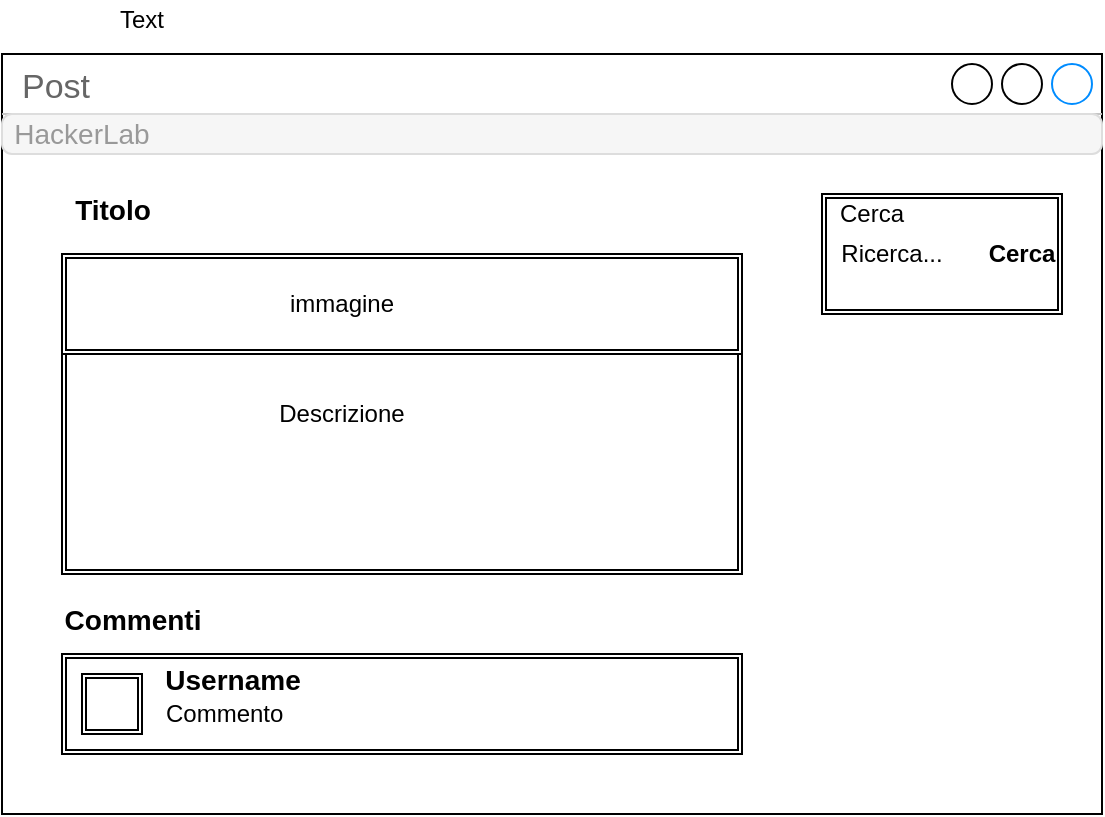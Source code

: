<mxfile pages="1" version="11.2.5" type="device"><diagram id="UxHOhQYTyZqDitjEuLzN" name="Page-1"><mxGraphModel dx="1186" dy="1762" grid="1" gridSize="10" guides="1" tooltips="1" connect="1" arrows="1" fold="1" page="1" pageScale="1" pageWidth="827" pageHeight="1169" math="0" shadow="0"><root><mxCell id="0"/><mxCell id="1" parent="0"/><mxCell id="XGBsx3E0oA_hVAK7ntJ1-1" value="Post" style="strokeWidth=1;shadow=0;dashed=0;align=center;html=1;shape=mxgraph.mockup.containers.window;align=left;verticalAlign=top;spacingLeft=8;strokeColor2=#008cff;strokeColor3=#c4c4c4;fontColor=#666666;fillColor=#ffffff;mainText=;fontSize=17;labelBackgroundColor=none;" vertex="1" parent="1"><mxGeometry width="550" height="380" as="geometry"/></mxCell><mxCell id="XGBsx3E0oA_hVAK7ntJ1-4" value="" style="html=1;shadow=0;dashed=0;shape=mxgraph.bootstrap.rrect;rSize=5;fillColor=#f6f6f6;strokeColor=#dddddd;" vertex="1" parent="1"><mxGeometry y="30" width="550" height="20" as="geometry"/></mxCell><mxCell id="XGBsx3E0oA_hVAK7ntJ1-5" value="HackerLab" style="html=1;shadow=0;dashed=0;shape=mxgraph.bootstrap.anchor;fontColor=#999999;fontSize=14;whiteSpace=wrap;resizeHeight=1;" vertex="1" parent="XGBsx3E0oA_hVAK7ntJ1-4"><mxGeometry width="80" height="20" relative="1" as="geometry"/></mxCell><mxCell id="XGBsx3E0oA_hVAK7ntJ1-6" value="" style="html=1;shadow=0;dashed=0;shape=mxgraph.bootstrap.anchor;fontColor=#999999;align=right;spacingRight=20;whiteSpace=wrap;resizeHeight=1;" vertex="1" parent="XGBsx3E0oA_hVAK7ntJ1-4"><mxGeometry x="1" width="160" height="20" relative="1" as="geometry"><mxPoint x="-160" as="offset"/></mxGeometry></mxCell><mxCell id="XGBsx3E0oA_hVAK7ntJ1-13" value="" style="shape=ext;double=1;rounded=0;whiteSpace=wrap;html=1;" vertex="1" parent="1"><mxGeometry x="30" y="100" width="340" height="160" as="geometry"/></mxCell><mxCell id="XGBsx3E0oA_hVAK7ntJ1-10" value="" style="shape=ext;double=1;rounded=0;whiteSpace=wrap;html=1;" vertex="1" parent="1"><mxGeometry x="30" y="100" width="340" height="50" as="geometry"/></mxCell><mxCell id="XGBsx3E0oA_hVAK7ntJ1-11" value="&lt;font style=&quot;font-size: 14px&quot;&gt;Titolo&lt;/font&gt;" style="text;strokeColor=none;fillColor=none;html=1;fontSize=24;fontStyle=1;verticalAlign=middle;align=center;" vertex="1" parent="1"><mxGeometry x="30" y="65" width="50" height="20" as="geometry"/></mxCell><mxCell id="XGBsx3E0oA_hVAK7ntJ1-12" value="Descrizione" style="text;html=1;strokeColor=none;fillColor=none;align=center;verticalAlign=middle;whiteSpace=wrap;rounded=0;" vertex="1" parent="1"><mxGeometry x="30" y="170" width="280" height="20" as="geometry"/></mxCell><mxCell id="XGBsx3E0oA_hVAK7ntJ1-25" value="immagine" style="text;html=1;strokeColor=none;fillColor=none;align=center;verticalAlign=middle;whiteSpace=wrap;rounded=0;" vertex="1" parent="1"><mxGeometry x="150" y="115" width="40" height="20" as="geometry"/></mxCell><mxCell id="XGBsx3E0oA_hVAK7ntJ1-27" value="" style="shape=ext;double=1;rounded=0;whiteSpace=wrap;html=1;" vertex="1" parent="1"><mxGeometry x="410" y="70" width="120" height="60" as="geometry"/></mxCell><mxCell id="XGBsx3E0oA_hVAK7ntJ1-28" value="Cerca" style="text;html=1;strokeColor=none;fillColor=none;align=center;verticalAlign=middle;whiteSpace=wrap;rounded=0;" vertex="1" parent="1"><mxGeometry x="410" y="75" width="50" height="10" as="geometry"/></mxCell><mxCell id="XGBsx3E0oA_hVAK7ntJ1-31" value="Ricerca..." style="text;html=1;strokeColor=none;fillColor=none;align=center;verticalAlign=middle;whiteSpace=wrap;rounded=0;" vertex="1" parent="1"><mxGeometry x="420" y="90" width="50" height="20" as="geometry"/></mxCell><mxCell id="XGBsx3E0oA_hVAK7ntJ1-32" value="&lt;b&gt;Cerca&lt;/b&gt;" style="text;html=1;strokeColor=none;fillColor=none;align=center;verticalAlign=middle;whiteSpace=wrap;rounded=0;" vertex="1" parent="1"><mxGeometry x="490" y="90" width="40" height="20" as="geometry"/></mxCell><mxCell id="XGBsx3E0oA_hVAK7ntJ1-37" value="Text" style="text;html=1;resizable=0;points=[];autosize=1;align=left;verticalAlign=top;spacingTop=-4;" vertex="1" parent="1"><mxGeometry x="57" y="-27" width="40" height="20" as="geometry"/></mxCell><mxCell id="XGBsx3E0oA_hVAK7ntJ1-38" value="" style="shape=ext;double=1;rounded=0;whiteSpace=wrap;html=1;" vertex="1" parent="1"><mxGeometry x="30" y="300" width="340" height="50" as="geometry"/></mxCell><mxCell id="XGBsx3E0oA_hVAK7ntJ1-39" value="&lt;font style=&quot;font-size: 14px&quot;&gt;Commenti&lt;/font&gt;" style="text;strokeColor=none;fillColor=none;html=1;fontSize=24;fontStyle=1;verticalAlign=middle;align=center;" vertex="1" parent="1"><mxGeometry x="40" y="270" width="50" height="20" as="geometry"/></mxCell><mxCell id="XGBsx3E0oA_hVAK7ntJ1-43" value="" style="shape=ext;double=1;whiteSpace=wrap;html=1;aspect=fixed;" vertex="1" parent="1"><mxGeometry x="40" y="310" width="30" height="30" as="geometry"/></mxCell><mxCell id="XGBsx3E0oA_hVAK7ntJ1-44" value="Commento" style="text;html=1;strokeColor=none;fillColor=none;align=left;verticalAlign=middle;whiteSpace=wrap;rounded=0;" vertex="1" parent="1"><mxGeometry x="80" y="320" width="280" height="20" as="geometry"/></mxCell><mxCell id="XGBsx3E0oA_hVAK7ntJ1-45" value="&lt;font style=&quot;font-size: 14px&quot;&gt;Username&lt;/font&gt;" style="text;strokeColor=none;fillColor=none;html=1;fontSize=24;fontStyle=1;verticalAlign=middle;align=center;" vertex="1" parent="1"><mxGeometry x="90" y="300" width="50" height="20" as="geometry"/></mxCell></root></mxGraphModel></diagram></mxfile>